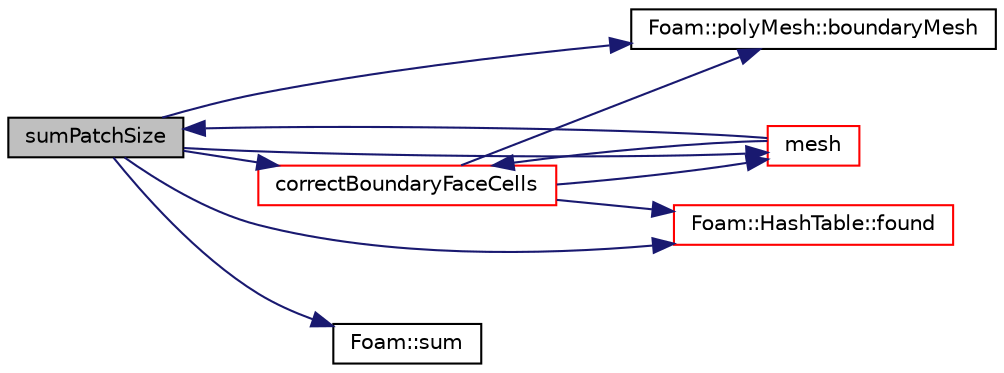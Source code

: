 digraph "sumPatchSize"
{
  bgcolor="transparent";
  edge [fontname="Helvetica",fontsize="10",labelfontname="Helvetica",labelfontsize="10"];
  node [fontname="Helvetica",fontsize="10",shape=record];
  rankdir="LR";
  Node1 [label="sumPatchSize",height=0.2,width=0.4,color="black", fillcolor="grey75", style="filled", fontcolor="black"];
  Node1 -> Node2 [color="midnightblue",fontsize="10",style="solid",fontname="Helvetica"];
  Node2 [label="Foam::polyMesh::boundaryMesh",height=0.2,width=0.4,color="black",URL="$a01955.html#a6b7f5ba89250dbd7a1c6c7860ab60fe3",tooltip="Return boundary mesh. "];
  Node1 -> Node3 [color="midnightblue",fontsize="10",style="solid",fontname="Helvetica"];
  Node3 [label="correctBoundaryFaceCells",height=0.2,width=0.4,color="red",URL="$a00208.html#a5198bdca2e34eb1b084a525b90740576",tooltip="Correct all cells connected to boundary (via face). Sets values in. "];
  Node3 -> Node4 [color="midnightblue",fontsize="10",style="solid",fontname="Helvetica"];
  Node4 [label="mesh",height=0.2,width=0.4,color="red",URL="$a00208.html#aa51573bc757d5d5bb058db0464886447",tooltip="Access mesh. "];
  Node4 -> Node3 [color="midnightblue",fontsize="10",style="solid",fontname="Helvetica"];
  Node4 -> Node1 [color="midnightblue",fontsize="10",style="solid",fontname="Helvetica"];
  Node3 -> Node5 [color="midnightblue",fontsize="10",style="solid",fontname="Helvetica"];
  Node5 [label="Foam::HashTable::found",height=0.2,width=0.4,color="red",URL="$a00997.html#a3df8044b3c7afb4eb62517f64e85eab6",tooltip="Return true if hashedEntry is found in table. "];
  Node3 -> Node2 [color="midnightblue",fontsize="10",style="solid",fontname="Helvetica"];
  Node1 -> Node5 [color="midnightblue",fontsize="10",style="solid",fontname="Helvetica"];
  Node1 -> Node4 [color="midnightblue",fontsize="10",style="solid",fontname="Helvetica"];
  Node1 -> Node6 [color="midnightblue",fontsize="10",style="solid",fontname="Helvetica"];
  Node6 [label="Foam::sum",height=0.2,width=0.4,color="black",URL="$a10974.html#a3d8733143aad0e03b300186ab4bef137"];
}
